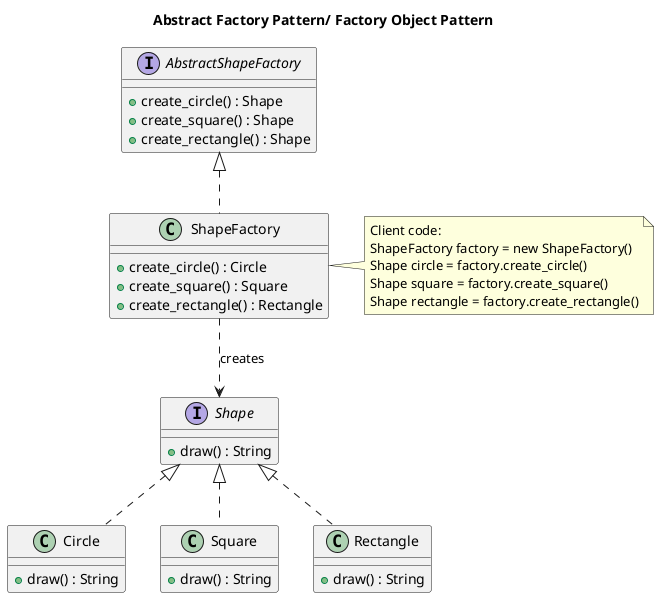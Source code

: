 @startuml

title Abstract Factory Pattern/ Factory Object Pattern

' Produces families of related objects 
' without specifying their concrete classes
' This is needed when multiple factories are needed

' Interface for the product family
interface Shape {
    +draw() : String
}

' Concrete products implementing the Shape interface
class Circle {
    +draw() : String
}

class Square {
    +draw() : String
}

class Rectangle {
    +draw() : String
}

' Abstract factory interface declaring creation methods for each product
interface AbstractShapeFactory {
    +create_circle() : Shape
    +create_square() : Shape
    +create_rectangle() : Shape
}

' Concrete factory implementing the abstract factory interface
class ShapeFactory {
    +create_circle() : Circle
    +create_square() : Square
    +create_rectangle() : Rectangle
}

' Circle, Square and Rectangle implement Shape Interface
Shape <|.. Circle
Shape <|.. Square
Shape <|.. Rectangle

' ShapeFactory implements AbstractShapeFactory Interface
AbstractShapeFactory <|.. ShapeFactory

' ShapeFactory creates objects that implement Shape Interface
ShapeFactory ..> Shape : "creates"

' Example of client code using the abstract factory
note right of ShapeFactory
    Client code:
    ShapeFactory factory = new ShapeFactory()
    Shape circle = factory.create_circle()
    Shape square = factory.create_square()
    Shape rectangle = factory.create_rectangle()
end note

@enduml
